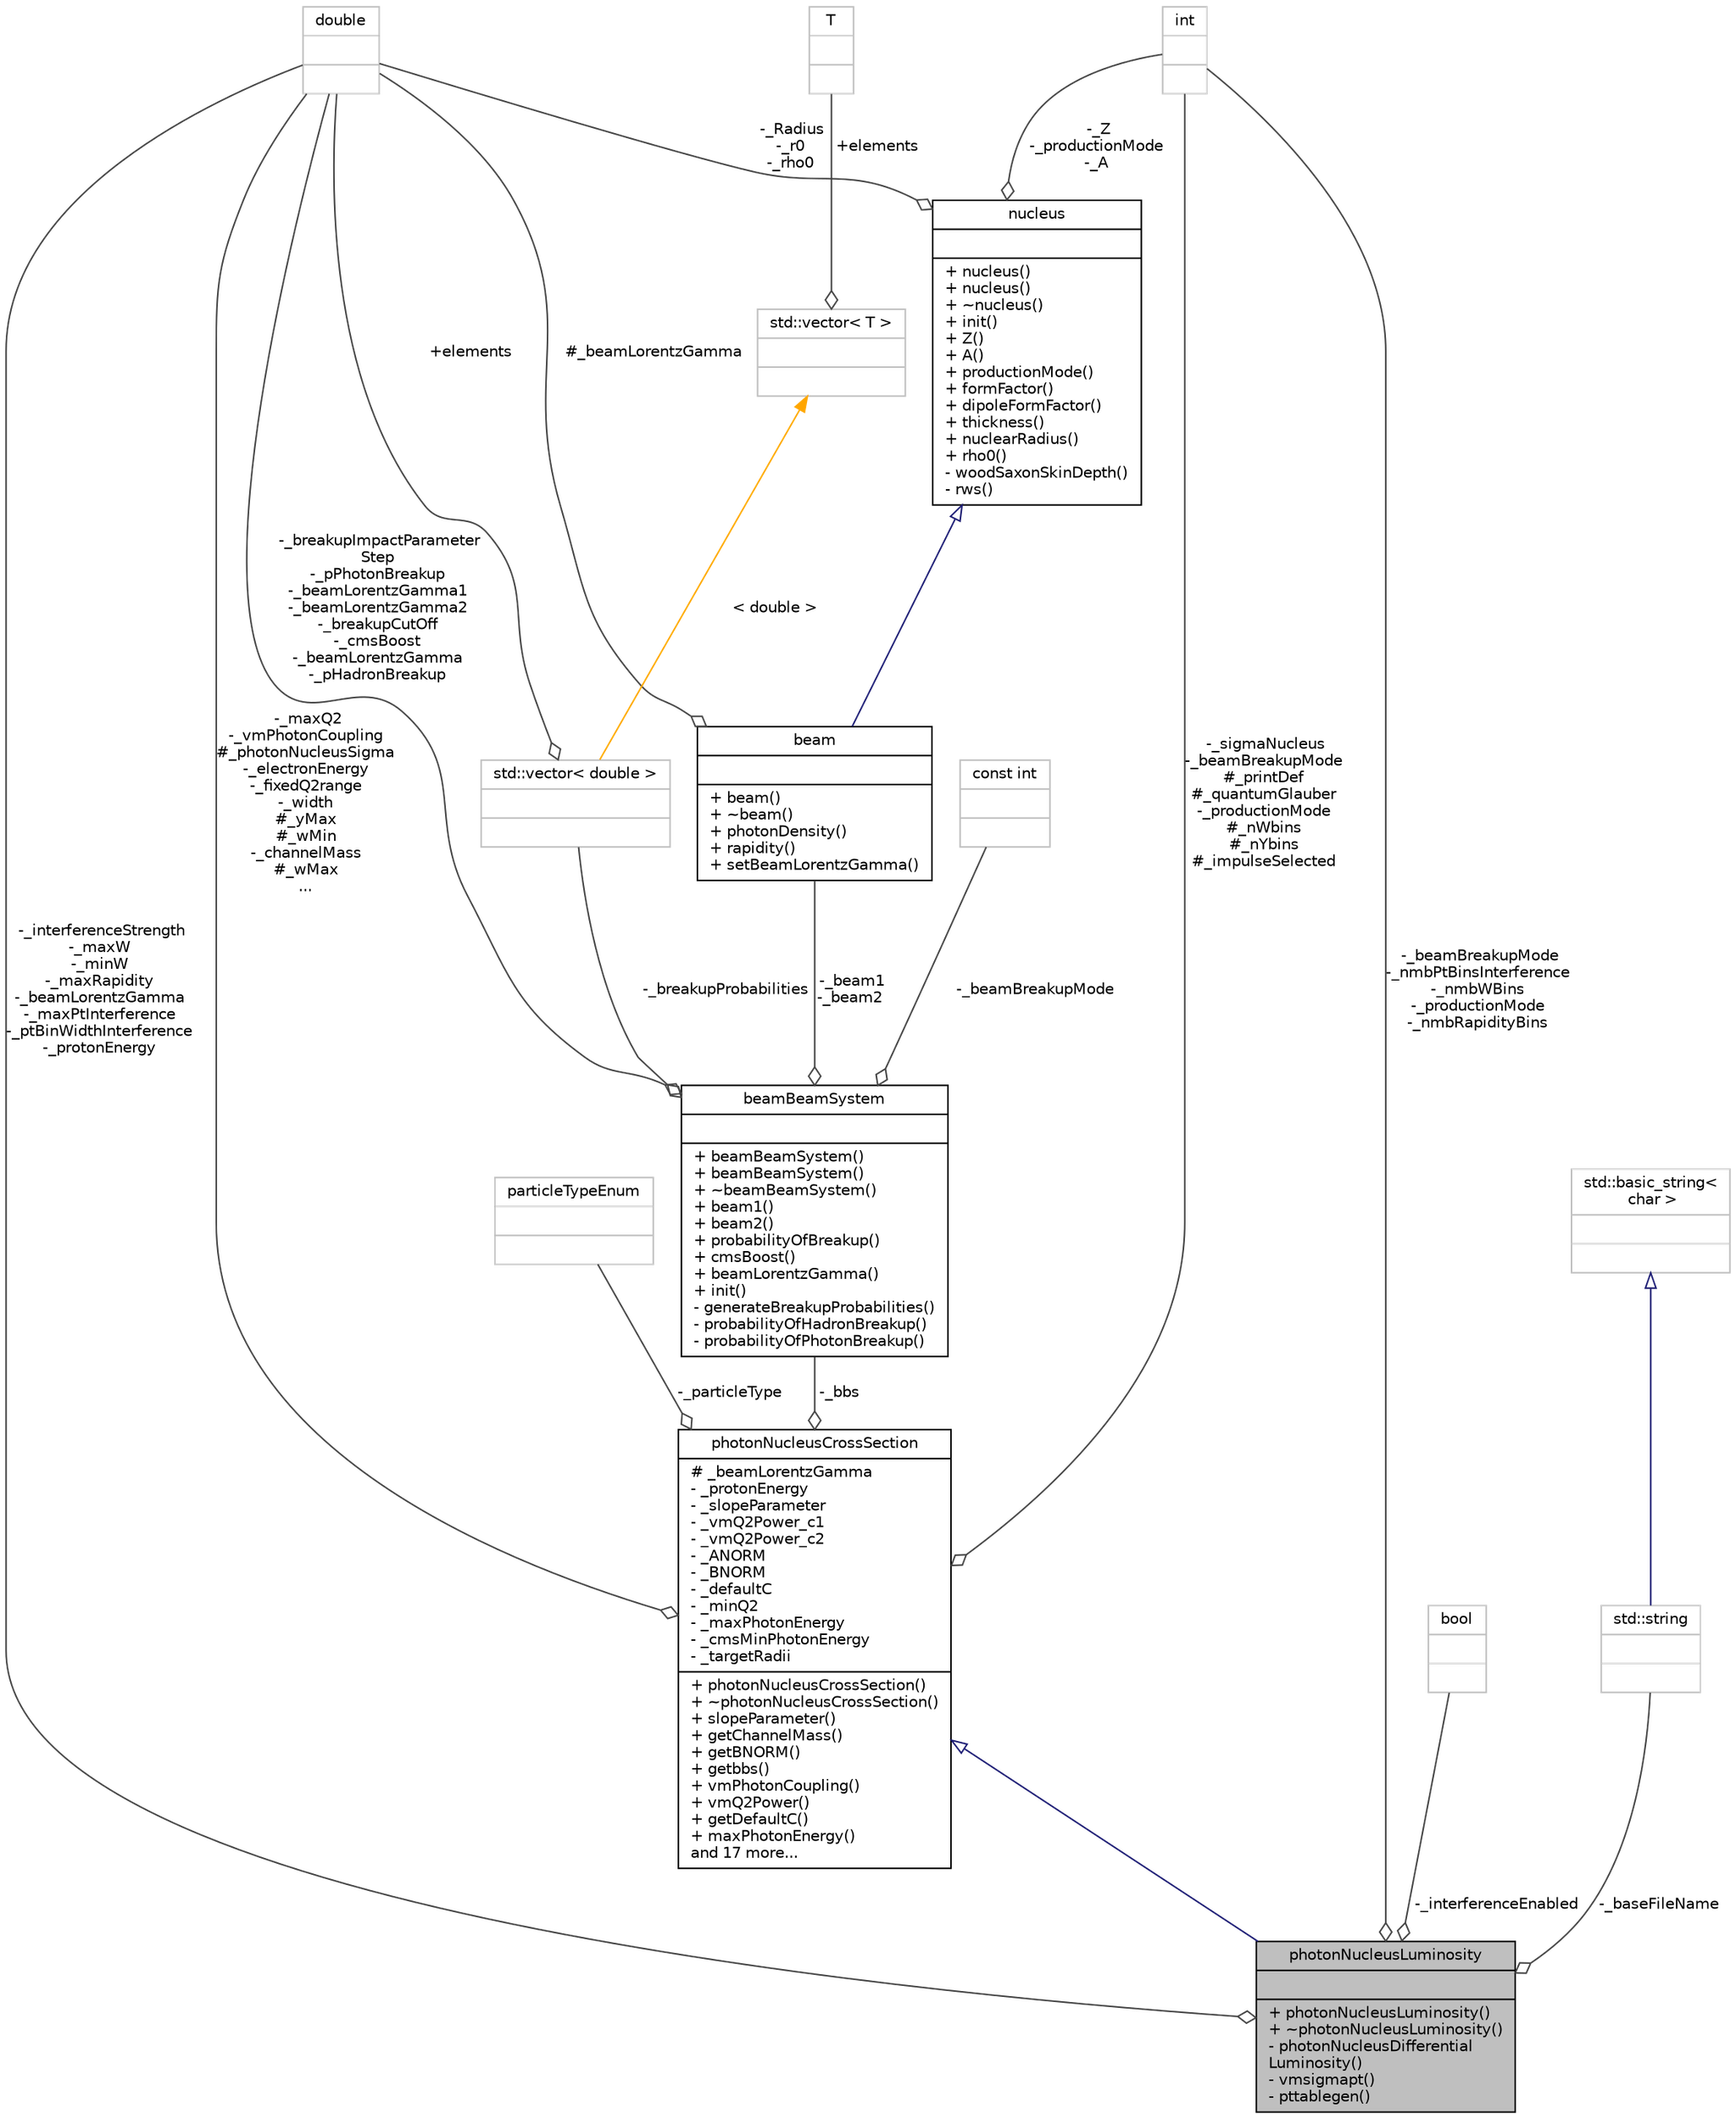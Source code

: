 digraph "photonNucleusLuminosity"
{
 // LATEX_PDF_SIZE
  bgcolor="transparent";
  edge [fontname="Helvetica",fontsize="10",labelfontname="Helvetica",labelfontsize="10"];
  node [fontname="Helvetica",fontsize="10",shape=record];
  Node2 [label="{photonNucleusLuminosity\n||+ photonNucleusLuminosity()\l+ ~photonNucleusLuminosity()\l- photonNucleusDifferential\lLuminosity()\l- vmsigmapt()\l- pttablegen()\l}",height=0.2,width=0.4,color="black", fillcolor="grey75", style="filled", fontcolor="black",tooltip=" "];
  Node3 -> Node2 [dir="back",color="midnightblue",fontsize="10",style="solid",arrowtail="onormal",fontname="Helvetica"];
  Node3 [label="{photonNucleusCrossSection\n|# _beamLorentzGamma\l- _protonEnergy\l- _slopeParameter\l- _vmQ2Power_c1\l- _vmQ2Power_c2\l- _ANORM\l- _BNORM\l- _defaultC\l- _minQ2\l- _maxPhotonEnergy\l- _cmsMinPhotonEnergy\l- _targetRadii\l|+ photonNucleusCrossSection()\l+ ~photonNucleusCrossSection()\l+ slopeParameter()\l+ getChannelMass()\l+ getBNORM()\l+ getbbs()\l+ vmPhotonCoupling()\l+ vmQ2Power()\l+ getDefaultC()\l+ maxPhotonEnergy()\land 17 more...\l}",height=0.2,width=0.4,color="black",URL="$classphotonNucleusCrossSection.html",tooltip=" "];
  Node4 -> Node3 [color="grey25",fontsize="10",style="solid",label=" -_maxQ2\n-_vmPhotonCoupling\n#_photonNucleusSigma\n-_electronEnergy\n-_fixedQ2range\n-_width\n#_yMax\n#_wMin\n-_channelMass\n#_wMax\n..." ,arrowhead="odiamond",fontname="Helvetica"];
  Node4 [label="{double\n||}",height=0.2,width=0.4,color="grey75",tooltip=" "];
  Node5 -> Node3 [color="grey25",fontsize="10",style="solid",label=" -_sigmaNucleus\n-_beamBreakupMode\n#_printDef\n#_quantumGlauber\n-_productionMode\n#_nWbins\n#_nYbins\n#_impulseSelected" ,arrowhead="odiamond",fontname="Helvetica"];
  Node5 [label="{int\n||}",height=0.2,width=0.4,color="grey75",tooltip=" "];
  Node6 -> Node3 [color="grey25",fontsize="10",style="solid",label=" -_particleType" ,arrowhead="odiamond",fontname="Helvetica"];
  Node6 [label="{particleTypeEnum\n||}",height=0.2,width=0.4,color="grey75",tooltip=" "];
  Node7 -> Node3 [color="grey25",fontsize="10",style="solid",label=" -_bbs" ,arrowhead="odiamond",fontname="Helvetica"];
  Node7 [label="{beamBeamSystem\n||+ beamBeamSystem()\l+ beamBeamSystem()\l+ ~beamBeamSystem()\l+ beam1()\l+ beam2()\l+ probabilityOfBreakup()\l+ cmsBoost()\l+ beamLorentzGamma()\l+ init()\l- generateBreakupProbabilities()\l- probabilityOfHadronBreakup()\l- probabilityOfPhotonBreakup()\l}",height=0.2,width=0.4,color="black",URL="$classbeamBeamSystem.html",tooltip=" "];
  Node4 -> Node7 [color="grey25",fontsize="10",style="solid",label=" -_breakupImpactParameter\lStep\n-_pPhotonBreakup\n-_beamLorentzGamma1\n-_beamLorentzGamma2\n-_breakupCutOff\n-_cmsBoost\n-_beamLorentzGamma\n-_pHadronBreakup" ,arrowhead="odiamond",fontname="Helvetica"];
  Node8 -> Node7 [color="grey25",fontsize="10",style="solid",label=" -_beamBreakupMode" ,arrowhead="odiamond",fontname="Helvetica"];
  Node8 [label="{const int\n||}",height=0.2,width=0.4,color="grey75",tooltip=" "];
  Node9 -> Node7 [color="grey25",fontsize="10",style="solid",label=" -_beam1\n-_beam2" ,arrowhead="odiamond",fontname="Helvetica"];
  Node9 [label="{beam\n||+ beam()\l+ ~beam()\l+ photonDensity()\l+ rapidity()\l+ setBeamLorentzGamma()\l}",height=0.2,width=0.4,color="black",URL="$classbeam.html",tooltip=" "];
  Node10 -> Node9 [dir="back",color="midnightblue",fontsize="10",style="solid",arrowtail="onormal",fontname="Helvetica"];
  Node10 [label="{nucleus\n||+ nucleus()\l+ nucleus()\l+ ~nucleus()\l+ init()\l+ Z()\l+ A()\l+ productionMode()\l+ formFactor()\l+ dipoleFormFactor()\l+ thickness()\l+ nuclearRadius()\l+ rho0()\l- woodSaxonSkinDepth()\l- rws()\l}",height=0.2,width=0.4,color="black",URL="$classnucleus.html",tooltip=" "];
  Node4 -> Node10 [color="grey25",fontsize="10",style="solid",label=" -_Radius\n-_r0\n-_rho0" ,arrowhead="odiamond",fontname="Helvetica"];
  Node5 -> Node10 [color="grey25",fontsize="10",style="solid",label=" -_Z\n-_productionMode\n-_A" ,arrowhead="odiamond",fontname="Helvetica"];
  Node4 -> Node9 [color="grey25",fontsize="10",style="solid",label=" #_beamLorentzGamma" ,arrowhead="odiamond",fontname="Helvetica"];
  Node11 -> Node7 [color="grey25",fontsize="10",style="solid",label=" -_breakupProbabilities" ,arrowhead="odiamond",fontname="Helvetica"];
  Node11 [label="{std::vector\< double \>\n||}",height=0.2,width=0.4,color="grey75",tooltip=" "];
  Node4 -> Node11 [color="grey25",fontsize="10",style="solid",label=" +elements" ,arrowhead="odiamond",fontname="Helvetica"];
  Node12 -> Node11 [dir="back",color="orange",fontsize="10",style="solid",label=" \< double \>" ,fontname="Helvetica"];
  Node12 [label="{std::vector\< T \>\n||}",height=0.2,width=0.4,color="grey75",tooltip="STL class."];
  Node13 -> Node12 [color="grey25",fontsize="10",style="solid",label=" +elements" ,arrowhead="odiamond",fontname="Helvetica"];
  Node13 [label="{T\n||}",height=0.2,width=0.4,color="grey75",tooltip=" "];
  Node4 -> Node2 [color="grey25",fontsize="10",style="solid",label=" -_interferenceStrength\n-_maxW\n-_minW\n-_maxRapidity\n-_beamLorentzGamma\n-_maxPtInterference\n-_ptBinWidthInterference\n-_protonEnergy" ,arrowhead="odiamond",fontname="Helvetica"];
  Node5 -> Node2 [color="grey25",fontsize="10",style="solid",label=" -_beamBreakupMode\n-_nmbPtBinsInterference\n-_nmbWBins\n-_productionMode\n-_nmbRapidityBins" ,arrowhead="odiamond",fontname="Helvetica"];
  Node14 -> Node2 [color="grey25",fontsize="10",style="solid",label=" -_interferenceEnabled" ,arrowhead="odiamond",fontname="Helvetica"];
  Node14 [label="{bool\n||}",height=0.2,width=0.4,color="grey75",tooltip=" "];
  Node15 -> Node2 [color="grey25",fontsize="10",style="solid",label=" -_baseFileName" ,arrowhead="odiamond",fontname="Helvetica"];
  Node15 [label="{std::string\n||}",height=0.2,width=0.4,color="grey75",tooltip="STL class."];
  Node16 -> Node15 [dir="back",color="midnightblue",fontsize="10",style="solid",arrowtail="onormal",fontname="Helvetica"];
  Node16 [label="{std::basic_string\<\l char \>\n||}",height=0.2,width=0.4,color="grey75",tooltip="STL class."];
}
